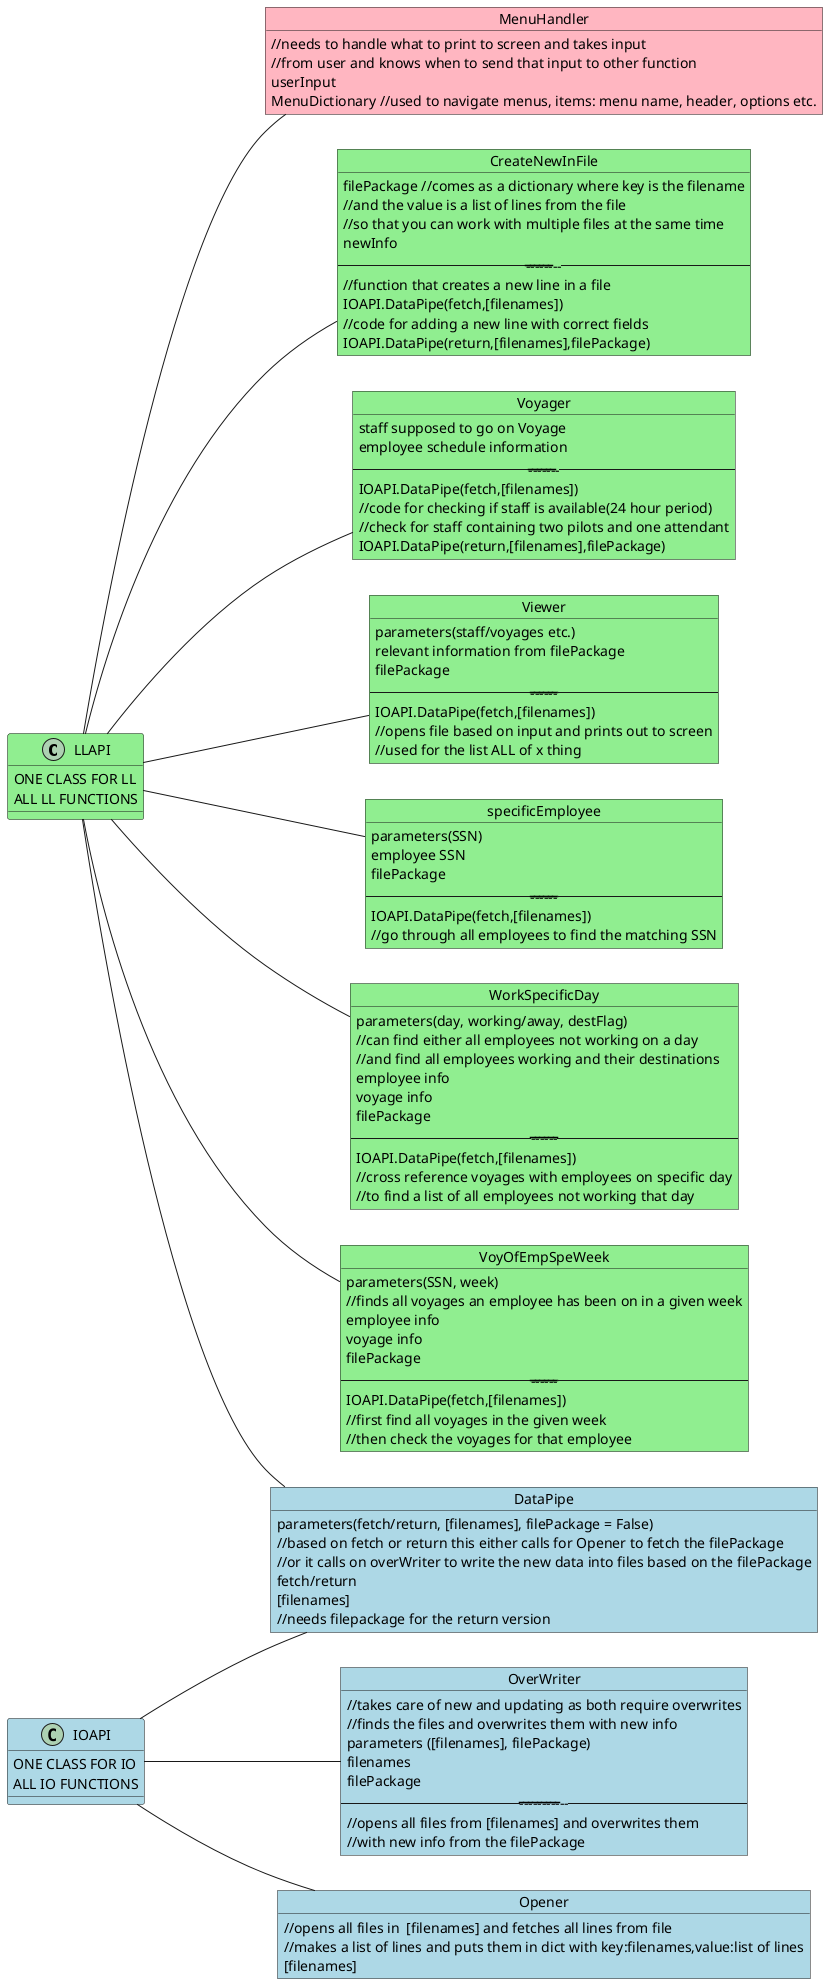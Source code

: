 # PlantUML Editor

@startuml Layeredrit



class LLAPI  #LightGreen{
    ONE CLASS FOR LL
    ALL LL FUNCTIONS
}

object MenuHandler #LightPink {
    //needs to handle what to print to screen and takes input
    //from user and knows when to send that input to other function
    userInput
    MenuDictionary //used to navigate menus, items: menu name, header, options etc.
}

object CreateNewInFile  #LightGreen{
    filePackage //comes as a dictionary where key is the filename
    //and the value is a list of lines from the file
    //so that you can work with multiple files at the same time
    newInfo
    ------------------------------------
    //function that creates a new line in a file
    IOAPI.DataPipe(fetch,[filenames])
    //code for adding a new line with correct fields
    IOAPI.DataPipe(return,[filenames],filePackage)
}

object Voyager  #LightGreen{
    staff supposed to go on Voyage
    employee schedule information
    -----------------------------------
    IOAPI.DataPipe(fetch,[filenames])
    //code for checking if staff is available(24 hour period)
    //check for staff containing two pilots and one attendant
    IOAPI.DataPipe(return,[filenames],filePackage)
}

object Viewer  #LightGreen{
    parameters(staff/voyages etc.)
    relevant information from filePackage
    filePackage
    ----------------------------------
    IOAPI.DataPipe(fetch,[filenames])
    //opens file based on input and prints out to screen
    //used for the list ALL of x thing
}

object specificEmployee  #LightGreen{
    parameters(SSN)
    employee SSN
    filePackage
    ----------------------------------
    IOAPI.DataPipe(fetch,[filenames])
    //go through all employees to find the matching SSN
}

object WorkSpecificDay  #LightGreen{
    parameters(day, working/away, destFlag)
    //can find either all employees not working on a day
    //and find all employees working and their destinations
    employee info
    voyage info
    filePackage
    ----------------------------------
    IOAPI.DataPipe(fetch,[filenames])
    //cross reference voyages with employees on specific day
    //to find a list of all employees not working that day
}

object VoyOfEmpSpeWeek #LightGreen{
    parameters(SSN, week)
    //finds all voyages an employee has been on in a given week
    employee info
    voyage info
    filePackage
    ----------------------------------
    IOAPI.DataPipe(fetch,[filenames])
    //first find all voyages in the given week
    //then check the voyages for that employee
}

class IOAPI #LightBlue{
    ONE CLASS FOR IO
    ALL IO FUNCTIONS
}

object OverWriter  #LightBlue{
    //takes care of new and updating as both require overwrites
    //finds the files and overwrites them with new info
    parameters ([filenames], filePackage)
    filenames
    filePackage
    ---------------------------------------------------
    //opens all files from [filenames] and overwrites them
    //with new info from the filePackage
}

object Opener  #LightBlue{
    //opens all files in  [filenames] and fetches all lines from file
    //makes a list of lines and puts them in dict with key:filenames,value:list of lines
    [filenames]
}

object DataPipe  #LightBlue{
    parameters(fetch/return, [filenames], filePackage = False)
    //based on fetch or return this either calls for Opener to fetch the filePackage
    //or it calls on overWriter to write the new data into files based on the filePackage
    fetch/return
    [filenames]
    //needs filepackage for the return version
    
} 
left to right direction
LLAPI --- CreateNewInFile
LLAPI --- Voyager
LLAPI --- Viewer
LLAPI --- specificEmployee
LLAPI --- WorkSpecificDay
LLAPI --- VoyOfEmpSpeWeek
LLAPI --- MenuHandler
IOAPI --- Opener
IOAPI --- OverWriter
IOAPI --- DataPipe
LLAPI --- DataPipe
@enduml